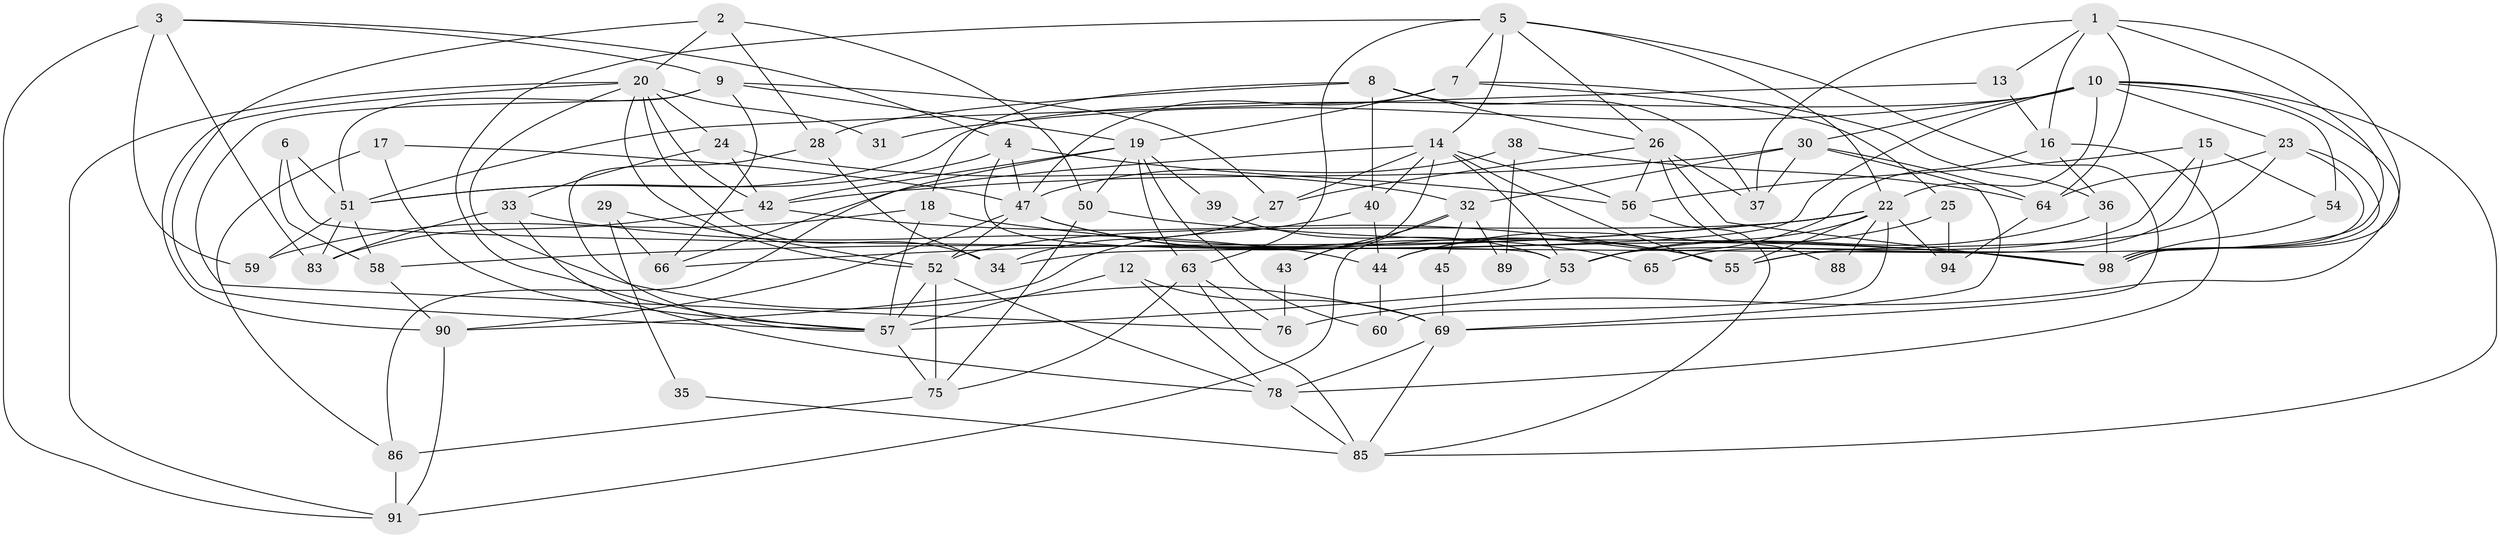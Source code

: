 // Generated by graph-tools (version 1.1) at 2025/24/03/03/25 07:24:04]
// undirected, 71 vertices, 172 edges
graph export_dot {
graph [start="1"]
  node [color=gray90,style=filled];
  1 [super="+71"];
  2;
  3 [super="+41"];
  4;
  5 [super="+102"];
  6;
  7;
  8 [super="+61"];
  9 [super="+82"];
  10 [super="+11"];
  12;
  13;
  14 [super="+21"];
  15;
  16;
  17;
  18 [super="+93"];
  19 [super="+84"];
  20 [super="+105"];
  22 [super="+62"];
  23;
  24;
  25;
  26 [super="+97"];
  27;
  28;
  29;
  30 [super="+48"];
  31;
  32 [super="+79"];
  33;
  34 [super="+49"];
  35;
  36 [super="+77"];
  37;
  38;
  39;
  40;
  42 [super="+46"];
  43;
  44 [super="+68"];
  45;
  47 [super="+81"];
  50;
  51 [super="+99"];
  52 [super="+103"];
  53 [super="+96"];
  54;
  55 [super="+106"];
  56 [super="+87"];
  57 [super="+67"];
  58 [super="+72"];
  59;
  60 [super="+70"];
  63 [super="+80"];
  64 [super="+74"];
  65;
  66;
  69 [super="+73"];
  75 [super="+92"];
  76;
  78 [super="+104"];
  83;
  85 [super="+101"];
  86;
  88;
  89;
  90;
  91 [super="+95"];
  94;
  98 [super="+100"];
  1 -- 76;
  1 -- 55;
  1 -- 13;
  1 -- 16;
  1 -- 64;
  1 -- 37;
  2 -- 50;
  2 -- 20;
  2 -- 28;
  2 -- 57;
  3 -- 59;
  3 -- 4;
  3 -- 83;
  3 -- 9;
  3 -- 91;
  4 -- 51;
  4 -- 47;
  4 -- 56;
  4 -- 53;
  5 -- 7;
  5 -- 69;
  5 -- 57;
  5 -- 22;
  5 -- 26;
  5 -- 14;
  5 -- 63;
  6 -- 51 [weight=2];
  6 -- 58;
  6 -- 98;
  7 -- 19;
  7 -- 25;
  7 -- 47;
  7 -- 36;
  8 -- 28;
  8 -- 18;
  8 -- 26;
  8 -- 37;
  8 -- 40;
  9 -- 51;
  9 -- 76;
  9 -- 19;
  9 -- 66;
  9 -- 27;
  10 -- 98;
  10 -- 30;
  10 -- 31;
  10 -- 54;
  10 -- 23;
  10 -- 85;
  10 -- 22;
  10 -- 51;
  10 -- 34;
  12 -- 57;
  12 -- 78;
  12 -- 69;
  13 -- 16;
  13 -- 51;
  14 -- 66;
  14 -- 27;
  14 -- 40;
  14 -- 55;
  14 -- 56;
  14 -- 43;
  14 -- 53;
  15 -- 53;
  15 -- 54;
  15 -- 65;
  15 -- 56;
  16 -- 78;
  16 -- 36;
  16 -- 44;
  17 -- 86;
  17 -- 57;
  17 -- 47;
  18 -- 59;
  18 -- 57 [weight=2];
  18 -- 98;
  19 -- 63;
  19 -- 39;
  19 -- 86;
  19 -- 50;
  19 -- 42;
  19 -- 60;
  20 -- 24;
  20 -- 34;
  20 -- 52;
  20 -- 90;
  20 -- 42;
  20 -- 31;
  20 -- 69;
  20 -- 91;
  22 -- 52;
  22 -- 58;
  22 -- 66;
  22 -- 88;
  22 -- 94;
  22 -- 55;
  22 -- 53;
  22 -- 60;
  23 -- 98;
  23 -- 98;
  23 -- 55;
  23 -- 64;
  24 -- 42;
  24 -- 32;
  24 -- 33;
  25 -- 94;
  25 -- 44;
  26 -- 37 [weight=2];
  26 -- 98;
  26 -- 56;
  26 -- 88;
  26 -- 27;
  27 -- 34;
  28 -- 34;
  28 -- 57;
  29 -- 66;
  29 -- 52;
  29 -- 35;
  30 -- 42;
  30 -- 32;
  30 -- 64;
  30 -- 69;
  30 -- 37;
  32 -- 91;
  32 -- 45;
  32 -- 89;
  32 -- 43;
  33 -- 83;
  33 -- 78;
  33 -- 44;
  35 -- 85;
  36 -- 98;
  36 -- 53;
  38 -- 47;
  38 -- 89;
  38 -- 64;
  39 -- 53;
  40 -- 44;
  40 -- 90;
  42 -- 83;
  42 -- 55;
  43 -- 76;
  44 -- 60;
  45 -- 69;
  47 -- 90;
  47 -- 55;
  47 -- 52;
  47 -- 65;
  50 -- 75;
  50 -- 98;
  51 -- 83;
  51 -- 58;
  51 -- 59;
  52 -- 75;
  52 -- 57;
  52 -- 78;
  53 -- 57 [weight=2];
  54 -- 98;
  56 -- 85;
  57 -- 75;
  58 -- 90;
  63 -- 76;
  63 -- 75;
  63 -- 85;
  64 -- 94;
  69 -- 85;
  69 -- 78;
  75 -- 86;
  78 -- 85;
  86 -- 91;
  90 -- 91;
}
